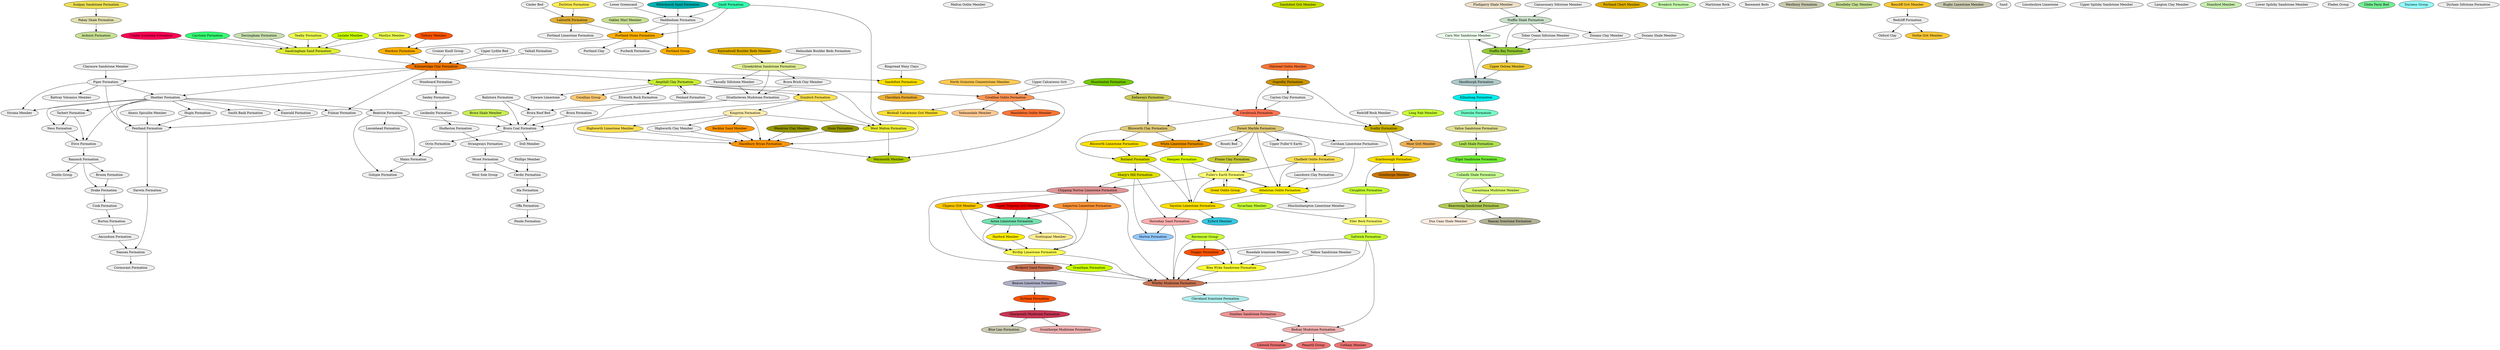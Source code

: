 strict digraph  {
"Ardnish Formation" [fillcolor="#c9e094", style=filled, url="http://data.bgs.ac.uk/id/Lexicon/NamedRockUnit/ADS"];
"Pabay Shale Formation" [fillcolor="#e0e0b0", style=filled, url="http://data.bgs.ac.uk/id/Lexicon/NamedRockUnit/PABS"];
"Rattray Volcanics Member" [fillcolor="#EEEEEE", style=filled, url="http://data.bgs.ac.uk/id/Lexicon/NamedRockUnit/RAVL"];
"Fenland Formation" [fillcolor="#EEEEEE", style=filled, url="http://data.bgs.ac.uk/id/Lexicon/NamedRockUnit/FEND"];
"Hunstanton Formation" [fillcolor="#75c900", style=filled, url="http://data.bgs.ac.uk/id/Lexicon/NamedRockUnit/HUCK"];
"Upware Limestone" [fillcolor="#EEEEEE", style=filled, url="http://data.bgs.ac.uk/id/Lexicon/NamedRockUnit/H1897"];
"Tealby Formation" [fillcolor="#edff54", style=filled, url="http://data.bgs.ac.uk/id/Lexicon/NamedRockUnit/TBF"];
"Lower Greensand" [fillcolor="#EEEEEE", style=filled, url="http://data.bgs.ac.uk/id/Lexicon/NamedRockUnit/H1024"];
"Smith Bank Formation" [fillcolor="#EEEEEE", style=filled, url="http://data.bgs.ac.uk/id/Lexicon/NamedRockUnit/SMBA"];
"Malton Oolite Member" [fillcolor="#EEEEEE", style=filled, url="http://data.bgs.ac.uk/id/Lexicon/NamedRockUnit/MTOL"];
"Sandsfoot Grit Member" [fillcolor="#c9e000", style=filled, url="http://data.bgs.ac.uk/id/Lexicon/NamedRockUnit/SFG"];
"Skudiburgh Formation" [fillcolor="#b0c9c9", style=filled, url="http://data.bgs.ac.uk/id/Lexicon/NamedRockUnit/SKU"];
"Carn Mor Sandstone Member" [fillcolor="#edffed", style=filled, url="http://data.bgs.ac.uk/id/Lexicon/NamedRockUnit/CMSA"];
"Upper Ostrea Member" [fillcolor="#edc936", style=filled, url="http://data.bgs.ac.uk/id/Lexicon/NamedRockUnit/UOST"];
"Staffin Bay Formation" [fillcolor="#94c936", style=filled, url="http://data.bgs.ac.uk/id/Lexicon/NamedRockUnit/STBA"];
"Kilmaluag Formation" [fillcolor="#00eded", style=filled, url="http://data.bgs.ac.uk/id/Lexicon/NamedRockUnit/KML"];
"Portland Chert Member" [fillcolor="#e0b000", style=filled, url="http://data.bgs.ac.uk/id/Lexicon/NamedRockUnit/POCH"];
"Tobar Ceann Siltstone Member" [fillcolor="#EEEEEE", style=filled, url="http://data.bgs.ac.uk/id/Lexicon/NamedRockUnit/TCN"];
"Staffin Shale Formation" [fillcolor="#c9e0c9", style=filled, url="http://data.bgs.ac.uk/id/Lexicon/NamedRockUnit/SFSH"];
"Dunans Shale Member" [fillcolor="#EEEEEE", style=filled, url="http://data.bgs.ac.uk/id/Lexicon/NamedRockUnit/DUNSH"];
"Corallian Group" [fillcolor="#ffc975", style=filled, url="http://data.bgs.ac.uk/id/Lexicon/NamedRockUnit/CR"];
"Breakish Formation" [fillcolor="#c9ffb0", style=filled, url="http://data.bgs.ac.uk/id/Lexicon/NamedRockUnit/BRKH"];
"Forest Marble Formation" [fillcolor="#e0c975", style=filled, url="http://data.bgs.ac.uk/id/Lexicon/NamedRockUnit/FMB"];
"Cornbrash Formation" [fillcolor="#ff7554", style=filled, url="http://data.bgs.ac.uk/id/Lexicon/NamedRockUnit/CB"];
"Frome Clay Formation" [fillcolor="#c9c936", style=filled, url="http://data.bgs.ac.uk/id/Lexicon/NamedRockUnit/FRC"];
"White Limestone Formation" [fillcolor="#ed9400", style=filled, url="http://data.bgs.ac.uk/id/Lexicon/NamedRockUnit/WHL"];
"Chalfield Oolite Formation" [fillcolor="#ffe054", style=filled, url="http://data.bgs.ac.uk/id/Lexicon/NamedRockUnit/CFDO"];
"Corsham Limestone Formation" [fillcolor="#EEEEEE", style=filled, url="http://data.bgs.ac.uk/id/Lexicon/NamedRockUnit/CSHF"];
"Boueti Bed" [fillcolor="#EEEEEE", style=filled, url="http://data.bgs.ac.uk/id/Lexicon/NamedRockUnit/BOU"];
"Athelstan Oolite Formation" [fillcolor="#ffed00", style=filled, url="http://data.bgs.ac.uk/id/Lexicon/NamedRockUnit/AOL"];
"Upper Fuller'S Earth" [fillcolor="#EEEEEE", style=filled, url="http://data.bgs.ac.uk/id/Lexicon/NamedRockUnit/H5116"];
"Leziate Member" [fillcolor="#c9ff00", style=filled, url="http://data.bgs.ac.uk/id/Lexicon/NamedRockUnit/LZB"];
"Staithes Sandstone Formation" [fillcolor="#ed9494", style=filled, url="http://data.bgs.ac.uk/id/Lexicon/NamedRockUnit/STA"];
"Cleveland Ironstone Formation" [fillcolor="#b0eded", style=filled, url="http://data.bgs.ac.uk/id/Lexicon/NamedRockUnit/CDI"];
"Redcar Mudstone Formation" [fillcolor="#edb0b0", style=filled, url="http://data.bgs.ac.uk/id/Lexicon/NamedRockUnit/RMU"];
"Blisworth Clay Formation" [fillcolor="#e0c975", style=filled, url="http://data.bgs.ac.uk/id/Lexicon/NamedRockUnit/BWC"];
"Kellaways Formation" [fillcolor="#c9c954", style=filled, url="http://data.bgs.ac.uk/id/Lexicon/NamedRockUnit/KLB"];
"Rutland Formation" [fillcolor="#e0e000", style=filled, url="http://data.bgs.ac.uk/id/Lexicon/NamedRockUnit/RLD"];
"Blisworth Limestone Formation" [fillcolor="#ffe000", style=filled, url="http://data.bgs.ac.uk/id/Lexicon/NamedRockUnit/BWL"];
"Yedmandale Member" [fillcolor="#ffc994", style=filled, url="http://data.bgs.ac.uk/id/Lexicon/NamedRockUnit/YED"];
"Stroma Member" [fillcolor="#EEEEEE", style=filled, url="http://data.bgs.ac.uk/id/Lexicon/NamedRockUnit/STRM"];
"Fuller's Earth Formation" [fillcolor="#ffff75", style=filled, url="http://data.bgs.ac.uk/id/Lexicon/NamedRockUnit/FE"];
"Cromer Knoll Group" [fillcolor="#EEEEEE", style=filled, url="http://data.bgs.ac.uk/id/Lexicon/NamedRockUnit/CRKN"];
"Tarbert Formation" [fillcolor="#EEEEEE", style=filled, url="http://data.bgs.ac.uk/id/Lexicon/NamedRockUnit/TARB"];
"Heather Formation" [fillcolor="#EEEEEE", style=filled, url="http://data.bgs.ac.uk/id/Lexicon/NamedRockUnit/HTHE"];
"Ness Formation" [fillcolor="#EEEEEE", style=filled, url="http://data.bgs.ac.uk/id/Lexicon/NamedRockUnit/NESS"];
"Etive Formation" [fillcolor="#EEEEEE", style=filled, url="http://data.bgs.ac.uk/id/Lexicon/NamedRockUnit/ETVE"];
"Ida Formation" [fillcolor="#EEEEEE", style=filled, url="http://data.bgs.ac.uk/id/Lexicon/NamedRockUnit/IDA"];
"Cerdic Formation" [fillcolor="#EEEEEE", style=filled, url="http://data.bgs.ac.uk/id/Lexicon/NamedRockUnit/CERD"];
"Offa Formation" [fillcolor="#EEEEEE", style=filled, url="http://data.bgs.ac.uk/id/Lexicon/NamedRockUnit/OFFA"];
"Duntulm Formation" [fillcolor="#75ffc9", style=filled, url="http://data.bgs.ac.uk/id/Lexicon/NamedRockUnit/DTM"];
"Lilstock Formation" [fillcolor="#ed7575", style=filled, url="http://data.bgs.ac.uk/id/Lexicon/NamedRockUnit/LTK"];
"Woodward Formation" [fillcolor="#EEEEEE", style=filled, url="http://data.bgs.ac.uk/id/Lexicon/NamedRockUnit/WDWR"];
"Kimmeridge Clay Formation" [fillcolor="#ed7500", style=filled, url="http://data.bgs.ac.uk/id/Lexicon/NamedRockUnit/KC"];
"Seeley Formation" [fillcolor="#EEEEEE", style=filled, url="http://data.bgs.ac.uk/id/Lexicon/NamedRockUnit/SEEL"];
"Aston Limestone Formation" [fillcolor="#75e0b0", style=filled, url="http://data.bgs.ac.uk/id/Lexicon/NamedRockUnit/ASLS"];
"Salperton Limestone Formation" [fillcolor="#ff9436", style=filled, url="http://data.bgs.ac.uk/id/Lexicon/NamedRockUnit/SALS"];
"Clypeus Grit Member" [fillcolor="#ffc900", style=filled, url="http://data.bgs.ac.uk/id/Lexicon/NamedRockUnit/CG"];
"Upper Trigonia Grit Member" [fillcolor="#ed0000", style=filled, url="http://data.bgs.ac.uk/id/Lexicon/NamedRockUnit/UTG"];
"Birdlip Limestone Formation" [fillcolor="#ffff54", style=filled, url="http://data.bgs.ac.uk/id/Lexicon/NamedRockUnit/BLPL"];
"Harford Member" [fillcolor="#ffed00", style=filled, url="http://data.bgs.ac.uk/id/Lexicon/NamedRockUnit/HFD"];
"Scottsquar Member" [fillcolor="#ffed94", style=filled, url="http://data.bgs.ac.uk/id/Lexicon/NamedRockUnit/SQAR"];
"Rannoch Formation" [fillcolor="#EEEEEE", style=filled, url="http://data.bgs.ac.uk/id/Lexicon/NamedRockUnit/RANN"];
"Beacon Limestone Formation" [fillcolor="#b0b0c9", style=filled, url="http://data.bgs.ac.uk/id/Lexicon/NamedRockUnit/BNLS"];
"Bridport Sand Formation" [fillcolor="#c97554", style=filled, url="http://data.bgs.ac.uk/id/Lexicon/NamedRockUnit/BDS"];
"Dyrham Formation" [fillcolor="#ff5400", style=filled, url="http://data.bgs.ac.uk/id/Lexicon/NamedRockUnit/DYS"];
"Charmouth Mudstone Formation" [fillcolor="#c93654", style=filled, url="http://data.bgs.ac.uk/id/Lexicon/NamedRockUnit/CHAM"];
"Phillips Member" [fillcolor="#EEEEEE", style=filled, url="http://data.bgs.ac.uk/id/Lexicon/NamedRockUnit/PHLP"];
"Rosedale Ironstone Member" [fillcolor="#EEEEEE", style=filled, url="http://data.bgs.ac.uk/id/Lexicon/NamedRockUnit/RDLI"];
"Cook Formation" [fillcolor="#EEEEEE", style=filled, url="http://data.bgs.ac.uk/id/Lexicon/NamedRockUnit/COOK"];
"Drake Formation" [fillcolor="#EEEEEE", style=filled, url="http://data.bgs.ac.uk/id/Lexicon/NamedRockUnit/DRKE"];
"Burton Formation" [fillcolor="#EEEEEE", style=filled, url="http://data.bgs.ac.uk/id/Lexicon/NamedRockUnit/BURT"];
"Doll Member" [fillcolor="#EEEEEE", style=filled, url="http://data.bgs.ac.uk/id/Lexicon/NamedRockUnit/DOLL"];
"Wroot Formation" [fillcolor="#EEEEEE", style=filled, url="http://data.bgs.ac.uk/id/Lexicon/NamedRockUnit/WROT"];
"Marlstone Rock" [fillcolor="#EEEEEE", style=filled, url="http://data.bgs.ac.uk/id/Lexicon/NamedRockUnit/H4803"];
"Hambleton Oolite Member" [fillcolor="#ff7536", style=filled, url="http://data.bgs.ac.uk/id/Lexicon/NamedRockUnit/HAO"];
"Lulworth Formation" [fillcolor="#e0b036", style=filled, url="http://data.bgs.ac.uk/id/Lexicon/NamedRockUnit/LULW"];
"Durlston Formation" [fillcolor="#ffed54", style=filled, url="http://data.bgs.ac.uk/id/Lexicon/NamedRockUnit/DURN"];
"Cinder Bed" [fillcolor="#EEEEEE", style=filled, url="http://data.bgs.ac.uk/id/Lexicon/NamedRockUnit/CIN"];
"Portland Limestone Formation" [fillcolor="#EEEEEE", style=filled, url="http://data.bgs.ac.uk/id/Lexicon/NamedRockUnit/H4270"];
"Basement Beds" [fillcolor="#EEEEEE", style=filled, url="http://data.bgs.ac.uk/id/Lexicon/NamedRockUnit/H3812"];
"Cullaidh Shale Formation" [fillcolor="#c9ff94", style=filled, url="http://data.bgs.ac.uk/id/Lexicon/NamedRockUnit/CUD"];
"Elgol Sandstone Formation" [fillcolor="#75ed36", style=filled, url="http://data.bgs.ac.uk/id/Lexicon/NamedRockUnit/ESA"];
"Bearreraig Sandstone Formation" [fillcolor="#b0c954", style=filled, url="http://data.bgs.ac.uk/id/Lexicon/NamedRockUnit/BEAS"];
"Garantiana Mudstone Member" [fillcolor="#e0ff75", style=filled, url="http://data.bgs.ac.uk/id/Lexicon/NamedRockUnit/GASH"];
"Highworth Limestone Member" [fillcolor="#ffe054", style=filled, url="http://data.bgs.ac.uk/id/Lexicon/NamedRockUnit/HWLS"];
"Brora Coal Formation" [fillcolor="#EEEEEE", style=filled, url="http://data.bgs.ac.uk/id/Lexicon/NamedRockUnit/BOCO"];
"Brora Formation" [fillcolor="#EEEEEE", style=filled, url="http://data.bgs.ac.uk/id/Lexicon/NamedRockUnit/H5212"];
"Brora Roof Bed" [fillcolor="#EEEEEE", style=filled, url="http://data.bgs.ac.uk/id/Lexicon/NamedRockUnit/BRORO"];
"Strathsteven Mudstone Formation" [fillcolor="#EEEEEE", style=filled, url="http://data.bgs.ac.uk/id/Lexicon/NamedRockUnit/SSTV"];
"Beatrice Formation" [fillcolor="#EEEEEE", style=filled, url="http://data.bgs.ac.uk/id/Lexicon/NamedRockUnit/BETR"];
"Balintore Formation" [fillcolor="#EEEEEE", style=filled, url="http://data.bgs.ac.uk/id/Lexicon/NamedRockUnit/BALR"];
"Brora Shale Member" [fillcolor="#c9ed54", style=filled, url="http://data.bgs.ac.uk/id/Lexicon/NamedRockUnit/BROR"];
"Orrin Formation" [fillcolor="#EEEEEE", style=filled, url="http://data.bgs.ac.uk/id/Lexicon/NamedRockUnit/ORRN"];
"Westbury Formation" [fillcolor="#c9c9b0", style=filled, url="http://data.bgs.ac.uk/id/Lexicon/NamedRockUnit/WBY"];
"Sharp's Hill Formation" [fillcolor="#e0e000", style=filled, url="http://data.bgs.ac.uk/id/Lexicon/NamedRockUnit/SHHB"];
"Horsehay Sand Formation" [fillcolor="#ffb0b0", style=filled, url="http://data.bgs.ac.uk/id/Lexicon/NamedRockUnit/HYSA"];
"Chipping Norton Limestone Formation" [fillcolor="#e09494", style=filled, url="http://data.bgs.ac.uk/id/Lexicon/NamedRockUnit/CNL"];
"Horton Formation" [fillcolor="#94c9ff", style=filled, url="http://data.bgs.ac.uk/id/Lexicon/NamedRockUnit/HNF"];
"Kintradwell Boulder Beds Member" [fillcolor="#e0b000", style=filled, url="http://data.bgs.ac.uk/id/Lexicon/NamedRockUnit/KTW"];
"Piper Formation" [fillcolor="#EEEEEE", style=filled, url="http://data.bgs.ac.uk/id/Lexicon/NamedRockUnit/PIPR"];
"Pentland Formation" [fillcolor="#EEEEEE", style=filled, url="http://data.bgs.ac.uk/id/Lexicon/NamedRockUnit/PNTL"];
"Hugin Formation" [fillcolor="#EEEEEE", style=filled, url="http://data.bgs.ac.uk/id/Lexicon/NamedRockUnit/HUGI"];
"Hundleby Clay Member" [fillcolor="#c9e094", style=filled, url="http://data.bgs.ac.uk/id/Lexicon/NamedRockUnit/HBC"];
"Mains Formation" [fillcolor="#EEEEEE", style=filled, url="http://data.bgs.ac.uk/id/Lexicon/NamedRockUnit/MANS"];
"Golspie Formation" [fillcolor="#EEEEEE", style=filled, url="http://data.bgs.ac.uk/id/Lexicon/NamedRockUnit/GOLS"];
"Mintlyn Member" [fillcolor="#edff54", style=filled, url="http://data.bgs.ac.uk/id/Lexicon/NamedRockUnit/MNB"];
"Gault Formation" [fillcolor="#36ffb0", style=filled, url="http://data.bgs.ac.uk/id/Lexicon/NamedRockUnit/GLT"];
"Penarth Group" [fillcolor="#ed7575", style=filled, url="http://data.bgs.ac.uk/id/Lexicon/NamedRockUnit/PNG"];
"Cotham Member" [fillcolor="#ed7575", style=filled, url="http://data.bgs.ac.uk/id/Lexicon/NamedRockUnit/CTM"];
"Minchinhampton Limestone Member" [fillcolor="#EEEEEE", style=filled, url="http://data.bgs.ac.uk/id/Lexicon/NamedRockUnit/MHPL"];
"Redcliff Rock Member" [fillcolor="#EEEEEE", style=filled, url="http://data.bgs.ac.uk/id/Lexicon/NamedRockUnit/RDCR"];
"Fulmar Formation" [fillcolor="#EEEEEE", style=filled, url="http://data.bgs.ac.uk/id/Lexicon/NamedRockUnit/FLMR"];
"Cormorant Formation" [fillcolor="#EEEEEE", style=filled, url="http://data.bgs.ac.uk/id/Lexicon/NamedRockUnit/CORM"];
"Flodigarry Shale Member" [fillcolor="#ede0c9", style=filled, url="http://data.bgs.ac.uk/id/Lexicon/NamedRockUnit/FLOS"];
"Camasunary Siltstone Member" [fillcolor="#EEEEEE", style=filled, url="http://data.bgs.ac.uk/id/Lexicon/NamedRockUnit/CASI"];
"Dunans Clay Member" [fillcolor="#EEEEEE", style=filled, url="http://data.bgs.ac.uk/id/Lexicon/NamedRockUnit/DUNCL"];
"Dun Caan Shale Member" [fillcolor="#ffede0", style=filled, url="http://data.bgs.ac.uk/id/Lexicon/NamedRockUnit/DCSH"];
"Raasay Ironstone Formation" [fillcolor="#b0b094", style=filled, url="http://data.bgs.ac.uk/id/Lexicon/NamedRockUnit/RASI"];
"Portland Clay" [fillcolor="#EEEEEE", style=filled, url="http://data.bgs.ac.uk/id/Lexicon/NamedRockUnit/POCL"];
"Broom Formation" [fillcolor="#EEEEEE", style=filled, url="http://data.bgs.ac.uk/id/Lexicon/NamedRockUnit/BROM"];
"Dunlin Group" [fillcolor="#EEEEEE", style=filled, url="http://data.bgs.ac.uk/id/Lexicon/NamedRockUnit/DUNL"];
"Upper Lydite Bed" [fillcolor="#EEEEEE", style=filled, url="http://data.bgs.ac.uk/id/Lexicon/NamedRockUnit/H4851"];
"Valhall Formation" [fillcolor="#EEEEEE", style=filled, url="http://data.bgs.ac.uk/id/Lexicon/NamedRockUnit/VALH"];
"Eller Beck Formation" [fillcolor="#ffff75", style=filled, url="http://data.bgs.ac.uk/id/Lexicon/NamedRockUnit/EBB"];
"Cloughton Formation" [fillcolor="#c9ff36", style=filled, url="http://data.bgs.ac.uk/id/Lexicon/NamedRockUnit/CLH"];
"Sycarham Member" [fillcolor="#c9ff36", style=filled, url="http://data.bgs.ac.uk/id/Lexicon/NamedRockUnit/SYCM"];
"Saltwick Formation" [fillcolor="#c9ff36", style=filled, url="http://data.bgs.ac.uk/id/Lexicon/NamedRockUnit/SWK"];
"West Sole Group" [fillcolor="#EEEEEE", style=filled, url="http://data.bgs.ac.uk/id/Lexicon/NamedRockUnit/WSTS"];
"Cayton Clay Formation" [fillcolor="#EEEEEE", style=filled, url="http://data.bgs.ac.uk/id/Lexicon/NamedRockUnit/CAYC"];
"Osgodby Formation" [fillcolor="#c99400", style=filled, url="http://data.bgs.ac.uk/id/Lexicon/NamedRockUnit/OSBY"];
"Yellow Sandstone Member" [fillcolor="#EEEEEE", style=filled, url="http://data.bgs.ac.uk/id/Lexicon/NamedRockUnit/YSDT"];
"Stanford Formation" [fillcolor="#ffe054", style=filled, url="http://data.bgs.ac.uk/id/Lexicon/NamedRockUnit/STFD"];
"Ampthill Clay Formation" [fillcolor="#c9ed36", style=filled, url="http://data.bgs.ac.uk/id/Lexicon/NamedRockUnit/AMC"];
"West Walton Formation" [fillcolor="#eded36", style=filled, url="http://data.bgs.ac.uk/id/Lexicon/NamedRockUnit/WWB"];
"Kingston Formation" [fillcolor="#ffedb0", style=filled, url="http://data.bgs.ac.uk/id/Lexicon/NamedRockUnit/KTON"];
"Highworth Clay Member" [fillcolor="#EEEEEE", style=filled, url="http://data.bgs.ac.uk/id/Lexicon/NamedRockUnit/HWCL"];
"Beckley Sand Member" [fillcolor="#ff9400", style=filled, url="http://data.bgs.ac.uk/id/Lexicon/NamedRockUnit/BYSA"];
"Hazelbury Bryan Formation" [fillcolor="#ff9400", style=filled, url="http://data.bgs.ac.uk/id/Lexicon/NamedRockUnit/HYB"];
"Penda Formation" [fillcolor="#EEEEEE", style=filled, url="http://data.bgs.ac.uk/id/Lexicon/NamedRockUnit/PEND"];
"Great Oolite Group" [fillcolor="#ffe000", style=filled, url="http://data.bgs.ac.uk/id/Lexicon/NamedRockUnit/GOG"];
"Taynton Limestone Formation" [fillcolor="#ffe000", style=filled, url="http://data.bgs.ac.uk/id/Lexicon/NamedRockUnit/TY"];
"Strangways Formation" [fillcolor="#EEEEEE", style=filled, url="http://data.bgs.ac.uk/id/Lexicon/NamedRockUnit/STRW"];
"Hampen Formation" [fillcolor="#e0ff00", style=filled, url="http://data.bgs.ac.uk/id/Lexicon/NamedRockUnit/HMB"];
"Eyford Member" [fillcolor="#36c9e0", style=filled, url="http://data.bgs.ac.uk/id/Lexicon/NamedRockUnit/EYF"];
"Lealt Shale Formation" [fillcolor="#b0e054", style=filled, url="http://data.bgs.ac.uk/id/Lexicon/NamedRockUnit/LASH"];
"Valtos Sandstone Formation" [fillcolor="#e0e094", style=filled, url="http://data.bgs.ac.uk/id/Lexicon/NamedRockUnit/VTS"];
"Dogger Formation" [fillcolor="#ff5400", style=filled, url="http://data.bgs.ac.uk/id/Lexicon/NamedRockUnit/DGR"];
"Ravenscar Group" [fillcolor="#c9ff36", style=filled, url="http://data.bgs.ac.uk/id/Lexicon/NamedRockUnit/RAG"];
"Whitby Mudstone Formation" [fillcolor="#c97554", style=filled, url="http://data.bgs.ac.uk/id/Lexicon/NamedRockUnit/WHM"];
"Blea Wyke Sandstone Formation" [fillcolor="#ffff36", style=filled, url="http://data.bgs.ac.uk/id/Lexicon/NamedRockUnit/BW"];
"Bencliff Grit Member" [fillcolor="#ffc936", style=filled, url="http://data.bgs.ac.uk/id/Lexicon/NamedRockUnit/BFG"];
"Purbeck Formation" [fillcolor="#EEEEEE", style=filled, url="http://data.bgs.ac.uk/id/Lexicon/NamedRockUnit/H1114"];
"Birdsall Calcareous Grit Member" [fillcolor="#ffe036", style=filled, url="http://data.bgs.ac.uk/id/Lexicon/NamedRockUnit/BICG"];
"Scalby Formation" [fillcolor="#c9b000", style=filled, url="http://data.bgs.ac.uk/id/Lexicon/NamedRockUnit/SCY"];
"Rugby Limestone Member" [fillcolor="#c9c9b0", style=filled, url="http://data.bgs.ac.uk/id/Lexicon/NamedRockUnit/RLS"];
"Coralline Oolite Formation" [fillcolor="#ff9454", style=filled, url="http://data.bgs.ac.uk/id/Lexicon/NamedRockUnit/COO"];
"North Grimston Cementstone Member" [fillcolor="#ffc954", style=filled, url="http://data.bgs.ac.uk/id/Lexicon/NamedRockUnit/NGRC"];
"Upper Calcareous Grit" [fillcolor="#EEEEEE", style=filled, url="http://data.bgs.ac.uk/id/Lexicon/NamedRockUnit/H1171"];
"Weymouth Member" [fillcolor="#b0c900", style=filled, url="http://data.bgs.ac.uk/id/Lexicon/NamedRockUnit/WEY"];
"Portland Stone Formation" [fillcolor="#ffb000", style=filled, url="http://data.bgs.ac.uk/id/Lexicon/NamedRockUnit/POST"];
"Oakley Marl Member" [fillcolor="#c9e094", style=filled, url="http://data.bgs.ac.uk/id/Lexicon/NamedRockUnit/OKY"];
"Wardour Formation" [fillcolor="#ffb000", style=filled, url="http://data.bgs.ac.uk/id/Lexicon/NamedRockUnit/WAR"];
"Portland Group" [fillcolor="#ffb000", style=filled, url="http://data.bgs.ac.uk/id/Lexicon/NamedRockUnit/PL"];
"Darwin Formation" [fillcolor="#EEEEEE", style=filled, url="http://data.bgs.ac.uk/id/Lexicon/NamedRockUnit/DARW"];
"Nansen Formation" [fillcolor="#EEEEEE", style=filled, url="http://data.bgs.ac.uk/id/Lexicon/NamedRockUnit/NANN"];
"Grantham Formation" [fillcolor="#c9ff00", style=filled, url="http://data.bgs.ac.uk/id/Lexicon/NamedRockUnit/GRF"];
"Long Nab Member" [fillcolor="#c9ff36", style=filled, url="http://data.bgs.ac.uk/id/Lexicon/NamedRockUnit/LNAB"];
"Scarborough Formation" [fillcolor="#ffe000", style=filled, url="http://data.bgs.ac.uk/id/Lexicon/NamedRockUnit/SCR"];
"Moor Grit Member" [fillcolor="#edb054", style=filled, url="http://data.bgs.ac.uk/id/Lexicon/NamedRockUnit/MRG"];
"Claymore Sandstone Member" [fillcolor="#EEEEEE", style=filled, url="http://data.bgs.ac.uk/id/Lexicon/NamedRockUnit/CYSA"];
Sand [fillcolor="#EEEEEE", style=filled, url="http://data.bgs.ac.uk/id/EarthMaterialClass/RockName/SANDU"];
"Whitchurch Sand Formation" [fillcolor="#00b0b0", style=filled, url="http://data.bgs.ac.uk/id/Lexicon/NamedRockUnit/WHS"];
"Hudleston Formation" [fillcolor="#EEEEEE", style=filled, url="http://data.bgs.ac.uk/id/Lexicon/NamedRockUnit/HDST"];
"Leckenby Formation" [fillcolor="#EEEEEE", style=filled, url="http://data.bgs.ac.uk/id/Lexicon/NamedRockUnit/LKNB"];
"Alness Spiculite Member" [fillcolor="#EEEEEE", style=filled, url="http://data.bgs.ac.uk/id/Lexicon/NamedRockUnit/ALNS"];
"Sandsfoot Formation" [fillcolor="#ffe000", style=filled, url="http://data.bgs.ac.uk/id/Lexicon/NamedRockUnit/SDT"];
"Ringstead Waxy Clays" [fillcolor="#EEEEEE", style=filled, url="http://data.bgs.ac.uk/id/Lexicon/NamedRockUnit/H1156"];
"Clavellata Formation" [fillcolor="#edb036", style=filled, url="http://data.bgs.ac.uk/id/Lexicon/NamedRockUnit/CLAV"];
"Claxby Ironstone Formation" [fillcolor="#ff0054", style=filled, url="http://data.bgs.ac.uk/id/Lexicon/NamedRockUnit/CI"];
"Brora Brick Clay Member" [fillcolor="#EEEEEE", style=filled, url="http://data.bgs.ac.uk/id/Lexicon/NamedRockUnit/BROBC"];
"Lincolnshire Limestone" [fillcolor="#EEEEEE", style=filled, url="http://data.bgs.ac.uk/id/Lexicon/NamedRockUnit/H2904"];
"Amundsen Formation" [fillcolor="#EEEEEE", style=filled, url="http://data.bgs.ac.uk/id/Lexicon/NamedRockUnit/AMND"];
"Woodrow Clay Member" [fillcolor="#949400", style=filled, url="http://data.bgs.ac.uk/id/Lexicon/NamedRockUnit/WCL"];
"Upper Spilsby Sandstone Member" [fillcolor="#EEEEEE", style=filled, url="http://data.bgs.ac.uk/id/Lexicon/NamedRockUnit/USPS"];
"Langton Clay Member" [fillcolor="#EEEEEE", style=filled, url="http://data.bgs.ac.uk/id/Lexicon/NamedRockUnit/LNGC"];
"Haddenham Formation" [fillcolor="#EEEEEE", style=filled, url="http://data.bgs.ac.uk/id/Lexicon/NamedRockUnit/HADD"];
"Scunthorpe Mudstone Formation" [fillcolor="#edb0b0", style=filled, url="http://data.bgs.ac.uk/id/Lexicon/NamedRockUnit/SMD"];
"Gristhorpe Member" [fillcolor="#c97500", style=filled, url="http://data.bgs.ac.uk/id/Lexicon/NamedRockUnit/GRPE"];
"Stamford Member" [fillcolor="#c9edb0", style=filled, url="http://data.bgs.ac.uk/id/Lexicon/NamedRockUnit/STAM"];
"Fascally Siltstone Member" [fillcolor="#EEEEEE", style=filled, url="http://data.bgs.ac.uk/id/Lexicon/NamedRockUnit/FCYSI"];
"Lossiehead Formation" [fillcolor="#EEEEEE", style=filled, url="http://data.bgs.ac.uk/id/Lexicon/NamedRockUnit/LOSD"];
"Clynekirkton Sandstone Formation" [fillcolor="#e0ed94", style=filled, url="http://data.bgs.ac.uk/id/Lexicon/NamedRockUnit/CYK"];
"Blue Lias Formation" [fillcolor="#c9c9b0", style=filled, url="http://data.bgs.ac.uk/id/Lexicon/NamedRockUnit/BLI"];
"Lower Spilsby Sandstone Member" [fillcolor="#EEEEEE", style=filled, url="http://data.bgs.ac.uk/id/Lexicon/NamedRockUnit/LSYS"];
"Tisbury Member" [fillcolor="#ff5400", style=filled, url="http://data.bgs.ac.uk/id/Lexicon/NamedRockUnit/TIY"];
"Redcliff Formation" [fillcolor="#EEEEEE", style=filled, url="http://data.bgs.ac.uk/id/Lexicon/NamedRockUnit/RECF"];
"Oxford Clay" [fillcolor="#EEEEEE", style=filled, url="http://data.bgs.ac.uk/id/Lexicon/NamedRockUnit/H1175"];
"Nothe Grit Member" [fillcolor="#ffc936", style=filled, url="http://data.bgs.ac.uk/id/Lexicon/NamedRockUnit/NGT"];
"Lansdown Clay Formation" [fillcolor="#EEEEEE", style=filled, url="http://data.bgs.ac.uk/id/Lexicon/NamedRockUnit/LDN"];
"Stour Formation" [fillcolor="#949400", style=filled, url="http://data.bgs.ac.uk/id/Lexicon/NamedRockUnit/STOU"];
"Helmsdale Boulder Beds Formation" [fillcolor="#EEEEEE", style=filled, url="http://data.bgs.ac.uk/id/Lexicon/NamedRockUnit/HBB"];
"Fladen Group" [fillcolor="#EEEEEE", style=filled, url="http://data.bgs.ac.uk/id/Lexicon/NamedRockUnit/FLDN"];
"Oldstead Oolite Member" [fillcolor="#ff7536", style=filled, url="http://data.bgs.ac.uk/id/Lexicon/NamedRockUnit/OSTD"];
"Carstone Formation" [fillcolor="#36ff75", style=filled, url="http://data.bgs.ac.uk/id/Lexicon/NamedRockUnit/CA"];
"Sandringham Sand Formation" [fillcolor="#e0ed36", style=filled, url="http://data.bgs.ac.uk/id/Lexicon/NamedRockUnit/SAS"];
"Dersingham Formation" [fillcolor="#c9e0b0", style=filled, url="http://data.bgs.ac.uk/id/Lexicon/NamedRockUnit/DEB"];
"Scalpay Sandstone Formation" [fillcolor="#ede054", style=filled, url="http://data.bgs.ac.uk/id/Lexicon/NamedRockUnit/SCS"];
"Glebe Farm Bed" [fillcolor="#75ed94", style=filled, url="http://data.bgs.ac.uk/id/Lexicon/NamedRockUnit/GLBF"];
"Elsworth Rock Formation" [fillcolor="#EEEEEE", style=filled, url="http://data.bgs.ac.uk/id/Lexicon/NamedRockUnit/ELR"];
"Durness Group" [fillcolor="#94ffff", style=filled, url="http://data.bgs.ac.uk/id/Lexicon/NamedRockUnit/DNG"];
"Emerald Formation" [fillcolor="#EEEEEE", style=filled, url="http://data.bgs.ac.uk/id/Lexicon/NamedRockUnit/EMLD"];
"Dyrham Siltstone Formation" [fillcolor="#EEEEEE", style=filled, url="http://data.bgs.ac.uk/id/Lexicon/NamedRockUnit/H3380"];
"Pabay Shale Formation" -> "Ardnish Formation";
"Fenland Formation" -> "Ampthill Clay Formation";
"Hunstanton Formation" -> "Coralline Oolite Formation";
"Hunstanton Formation" -> "Kellaways Formation";
"Tealby Formation" -> "Sandringham Sand Formation";
"Lower Greensand" -> "Haddenham Formation";
"Skudiburgh Formation" -> "Kilmaluag Formation";
"Carn Mor Sandstone Member" -> "Skudiburgh Formation";
"Carn Mor Sandstone Member" -> "Staffin Bay Formation";
"Upper Ostrea Member" -> "Skudiburgh Formation";
"Staffin Bay Formation" -> "Skudiburgh Formation";
"Staffin Bay Formation" -> "Carn Mor Sandstone Member";
"Staffin Bay Formation" -> "Upper Ostrea Member";
"Kilmaluag Formation" -> "Duntulm Formation";
"Tobar Ceann Siltstone Member" -> "Staffin Bay Formation";
"Staffin Shale Formation" -> "Staffin Bay Formation";
"Staffin Shale Formation" -> "Tobar Ceann Siltstone Member";
"Staffin Shale Formation" -> "Carn Mor Sandstone Member";
"Staffin Shale Formation" -> "Dunans Clay Member";
"Dunans Shale Member" -> "Staffin Bay Formation";
"Forest Marble Formation" -> "Frome Clay Formation";
"Forest Marble Formation" -> "White Limestone Formation";
"Forest Marble Formation" -> "Chalfield Oolite Formation";
"Forest Marble Formation" -> "Corsham Limestone Formation";
"Forest Marble Formation" -> "Boueti Bed";
"Forest Marble Formation" -> "Athelstan Oolite Formation";
"Forest Marble Formation" -> "Upper Fuller'S Earth";
"Cornbrash Formation" -> "Forest Marble Formation";
"Cornbrash Formation" -> "Blisworth Clay Formation";
"Cornbrash Formation" -> "Scalby Formation";
"Frome Clay Formation" -> "Fuller's Earth Formation";
"White Limestone Formation" -> "Rutland Formation";
"White Limestone Formation" -> "Hampen Formation";
"Chalfield Oolite Formation" -> "Fuller's Earth Formation";
"Chalfield Oolite Formation" -> "Athelstan Oolite Formation";
"Chalfield Oolite Formation" -> "Lansdown Clay Formation";
"Corsham Limestone Formation" -> "Chalfield Oolite Formation";
"Corsham Limestone Formation" -> "Athelstan Oolite Formation";
"Athelstan Oolite Formation" -> "Fuller's Earth Formation";
"Athelstan Oolite Formation" -> "Taynton Limestone Formation";
"Athelstan Oolite Formation" -> "Minchinhampton Limestone Member";
"Leziate Member" -> "Sandringham Sand Formation";
"Staithes Sandstone Formation" -> "Redcar Mudstone Formation";
"Cleveland Ironstone Formation" -> "Staithes Sandstone Formation";
"Redcar Mudstone Formation" -> "Penarth Group";
"Redcar Mudstone Formation" -> "Lilstock Formation";
"Redcar Mudstone Formation" -> "Cotham Member";
"Blisworth Clay Formation" -> "Rutland Formation";
"Blisworth Clay Formation" -> "Blisworth Limestone Formation";
"Blisworth Clay Formation" -> "White Limestone Formation";
"Kellaways Formation" -> "Blisworth Clay Formation";
"Kellaways Formation" -> "Cornbrash Formation";
"Rutland Formation" -> "Sharp's Hill Formation";
"Rutland Formation" -> "Taynton Limestone Formation";
"Blisworth Limestone Formation" -> "Rutland Formation";
"Fuller's Earth Formation" -> "Great Oolite Group";
"Fuller's Earth Formation" -> "Chipping Norton Limestone Formation";
"Fuller's Earth Formation" -> "Athelstan Oolite Formation";
"Cromer Knoll Group" -> "Kimmeridge Clay Formation";
"Tarbert Formation" -> "Ness Formation";
"Tarbert Formation" -> "Etive Formation";
"Heather Formation" -> "Tarbert Formation";
"Heather Formation" -> "Etive Formation";
"Heather Formation" -> "Pentland Formation";
"Heather Formation" -> "Smith Bank Formation";
"Heather Formation" -> "Beatrice Formation";
"Heather Formation" -> "Stroma Member";
"Heather Formation" -> "Hugin Formation";
"Heather Formation" -> "Fulmar Formation";
"Heather Formation" -> "Ness Formation";
"Heather Formation" -> "Emerald Formation";
"Ness Formation" -> "Etive Formation";
"Etive Formation" -> "Rannoch Formation";
"Ida Formation" -> "Offa Formation";
"Cerdic Formation" -> "Ida Formation";
"Offa Formation" -> "Penda Formation";
"Duntulm Formation" -> "Valtos Sandstone Formation";
"Woodward Formation" -> "Seeley Formation";
"Kimmeridge Clay Formation" -> "Woodward Formation";
"Kimmeridge Clay Formation" -> "Heather Formation";
"Kimmeridge Clay Formation" -> "Fulmar Formation";
"Kimmeridge Clay Formation" -> "Piper Formation";
"Kimmeridge Clay Formation" -> "Sandsfoot Formation";
"Kimmeridge Clay Formation" -> "Ampthill Clay Formation";
"Seeley Formation" -> "Leckenby Formation";
"Aston Limestone Formation" -> "Birdlip Limestone Formation";
"Aston Limestone Formation" -> "Harford Member";
"Aston Limestone Formation" -> "Scottsquar Member";
"Salperton Limestone Formation" -> "Aston Limestone Formation";
"Salperton Limestone Formation" -> "Birdlip Limestone Formation";
"Clypeus Grit Member" -> "Aston Limestone Formation";
"Clypeus Grit Member" -> "Birdlip Limestone Formation";
"Upper Trigonia Grit Member" -> "Aston Limestone Formation";
"Upper Trigonia Grit Member" -> "Birdlip Limestone Formation";
"Birdlip Limestone Formation" -> "Bridport Sand Formation";
"Birdlip Limestone Formation" -> "Whitby Mudstone Formation";
"Harford Member" -> "Birdlip Limestone Formation";
"Rannoch Formation" -> "Broom Formation";
"Rannoch Formation" -> "Dunlin Group";
"Rannoch Formation" -> "Drake Formation";
"Beacon Limestone Formation" -> "Dyrham Formation";
"Bridport Sand Formation" -> "Beacon Limestone Formation";
"Bridport Sand Formation" -> "Whitby Mudstone Formation";
"Dyrham Formation" -> "Charmouth Mudstone Formation";
"Charmouth Mudstone Formation" -> "Scunthorpe Mudstone Formation";
"Charmouth Mudstone Formation" -> "Blue Lias Formation";
"Phillips Member" -> "Cerdic Formation";
"Rosedale Ironstone Member" -> "Blea Wyke Sandstone Formation";
"Cook Formation" -> "Burton Formation";
"Drake Formation" -> "Cook Formation";
"Burton Formation" -> "Amundsen Formation";
"Wroot Formation" -> "Cerdic Formation";
"Wroot Formation" -> "West Sole Group";
"Lulworth Formation" -> "Portland Limestone Formation";
"Lulworth Formation" -> "Portland Stone Formation";
"Durlston Formation" -> "Lulworth Formation";
"Cinder Bed" -> "Lulworth Formation";
"Cullaidh Shale Formation" -> "Bearreraig Sandstone Formation";
"Cullaidh Shale Formation" -> "Garantiana Mudstone Member";
"Elgol Sandstone Formation" -> "Cullaidh Shale Formation";
"Bearreraig Sandstone Formation" -> "Dun Caan Shale Member";
"Bearreraig Sandstone Formation" -> "Raasay Ironstone Formation";
"Garantiana Mudstone Member" -> "Bearreraig Sandstone Formation";
"Highworth Limestone Member" -> "Hazelbury Bryan Formation";
"Brora Coal Formation" -> "Orrin Formation";
"Brora Coal Formation" -> "Doll Member";
"Brora Formation" -> "Brora Coal Formation";
"Brora Roof Bed" -> "Brora Coal Formation";
"Strathsteven Mudstone Formation" -> "Brora Coal Formation";
"Strathsteven Mudstone Formation" -> "Brora Roof Bed";
"Beatrice Formation" -> "Brora Coal Formation";
"Beatrice Formation" -> "Lossiehead Formation";
"Beatrice Formation" -> "Mains Formation";
"Beatrice Formation" -> "Golspie Formation";
"Balintore Formation" -> "Brora Coal Formation";
"Balintore Formation" -> "Brora Roof Bed";
"Brora Shale Member" -> "Brora Coal Formation";
"Orrin Formation" -> "Mains Formation";
"Sharp's Hill Formation" -> "Horsehay Sand Formation";
"Sharp's Hill Formation" -> "Chipping Norton Limestone Formation";
"Sharp's Hill Formation" -> "Horton Formation";
"Horsehay Sand Formation" -> "Horton Formation";
"Horsehay Sand Formation" -> "Whitby Mudstone Formation";
"Chipping Norton Limestone Formation" -> "Grantham Formation";
"Chipping Norton Limestone Formation" -> "Whitby Mudstone Formation";
"Chipping Norton Limestone Formation" -> "Clypeus Grit Member";
"Chipping Norton Limestone Formation" -> "Salperton Limestone Formation";
"Kintradwell Boulder Beds Member" -> "Clynekirkton Sandstone Formation";
"Piper Formation" -> "Heather Formation";
"Piper Formation" -> "Rattray Volcanics Member";
"Piper Formation" -> "Pentland Formation";
"Piper Formation" -> "Stroma Member";
"Pentland Formation" -> "Darwin Formation";
"Hugin Formation" -> "Pentland Formation";
"Mains Formation" -> "Golspie Formation";
"Mintlyn Member" -> "Sandringham Sand Formation";
"Gault Formation" -> "Portland Stone Formation";
"Gault Formation" -> "Haddenham Formation";
"Gault Formation" -> "Hazelbury Bryan Formation";
"Redcliff Rock Member" -> "Scalby Formation";
"Fulmar Formation" -> "Pentland Formation";
"Flodigarry Shale Member" -> "Staffin Shale Formation";
"Camasunary Siltstone Member" -> "Staffin Shale Formation";
"Broom Formation" -> "Drake Formation";
"Upper Lydite Bed" -> "Kimmeridge Clay Formation";
"Valhall Formation" -> "Kimmeridge Clay Formation";
"Eller Beck Formation" -> "Saltwick Formation";
"Cloughton Formation" -> "Eller Beck Formation";
"Sycarham Member" -> "Eller Beck Formation";
"Saltwick Formation" -> "Dogger Formation";
"Saltwick Formation" -> "Redcar Mudstone Formation";
"Saltwick Formation" -> "Whitby Mudstone Formation";
"Cayton Clay Formation" -> "Cornbrash Formation";
"Osgodby Formation" -> "Cayton Clay Formation";
"Osgodby Formation" -> "Scalby Formation";
"Osgodby Formation" -> "Cornbrash Formation";
"Yellow Sandstone Member" -> "Blea Wyke Sandstone Formation";
"Stanford Formation" -> "West Walton Formation";
"Stanford Formation" -> "Kingston Formation";
"Stanford Formation" -> "Hazelbury Bryan Formation";
"Ampthill Clay Formation" -> "Stanford Formation";
"Ampthill Clay Formation" -> "Coralline Oolite Formation";
"Ampthill Clay Formation" -> "West Walton Formation";
"Ampthill Clay Formation" -> "Elsworth Rock Formation";
"Ampthill Clay Formation" -> "Fenland Formation";
"Ampthill Clay Formation" -> "Upware Limestone";
"Ampthill Clay Formation" -> "Corallian Group";
"West Walton Formation" -> "Weymouth Member";
"Kingston Formation" -> "Highworth Clay Member";
"Kingston Formation" -> "West Walton Formation";
"Kingston Formation" -> "Beckley Sand Member";
"Kingston Formation" -> "Highworth Limestone Member";
"Kingston Formation" -> "Hazelbury Bryan Formation";
"Highworth Clay Member" -> "Hazelbury Bryan Formation";
"Beckley Sand Member" -> "Hazelbury Bryan Formation";
"Hazelbury Bryan Formation" -> "Weymouth Member";
"Great Oolite Group" -> "Fuller's Earth Formation";
"Taynton Limestone Formation" -> "Fuller's Earth Formation";
"Taynton Limestone Formation" -> "Eyford Member";
"Taynton Limestone Formation" -> "Horsehay Sand Formation";
"Strangways Formation" -> "Wroot Formation";
"Hampen Formation" -> "Taynton Limestone Formation";
"Hampen Formation" -> "Fuller's Earth Formation";
"Lealt Shale Formation" -> "Elgol Sandstone Formation";
"Valtos Sandstone Formation" -> "Lealt Shale Formation";
"Dogger Formation" -> "Whitby Mudstone Formation";
"Dogger Formation" -> "Blea Wyke Sandstone Formation";
"Ravenscar Group" -> "Dogger Formation";
"Ravenscar Group" -> "Whitby Mudstone Formation";
"Ravenscar Group" -> "Blea Wyke Sandstone Formation";
"Whitby Mudstone Formation" -> "Cleveland Ironstone Formation";
"Blea Wyke Sandstone Formation" -> "Whitby Mudstone Formation";
"Bencliff Grit Member" -> "Redcliff Formation";
"Scalby Formation" -> "Scarborough Formation";
"Scalby Formation" -> "Moor Grit Member";
"Coralline Oolite Formation" -> "Weymouth Member";
"Coralline Oolite Formation" -> "Birdsall Calcareous Grit Member";
"Coralline Oolite Formation" -> "Hambleton Oolite Member";
"Coralline Oolite Formation" -> "Yedmandale Member";
"North Grimston Cementstone Member" -> "Coralline Oolite Formation";
"Upper Calcareous Grit" -> "Coralline Oolite Formation";
"Portland Stone Formation" -> "Wardour Formation";
"Portland Stone Formation" -> "Portland Group";
"Portland Stone Formation" -> "Purbeck Formation";
"Portland Stone Formation" -> "Portland Clay";
"Oakley Marl Member" -> "Portland Stone Formation";
"Wardour Formation" -> "Kimmeridge Clay Formation";
"Darwin Formation" -> "Nansen Formation";
"Nansen Formation" -> "Cormorant Formation";
"Grantham Formation" -> "Whitby Mudstone Formation";
"Long Nab Member" -> "Scalby Formation";
"Scarborough Formation" -> "Cloughton Formation";
"Scarborough Formation" -> "Gristhorpe Member";
"Moor Grit Member" -> "Scarborough Formation";
"Claymore Sandstone Member" -> "Piper Formation";
"Whitchurch Sand Formation" -> "Haddenham Formation";
"Hudleston Formation" -> "Strangways Formation";
"Leckenby Formation" -> "Hudleston Formation";
"Alness Spiculite Member" -> "Pentland Formation";
"Sandsfoot Formation" -> "Clavellata Formation";
"Ringstead Waxy Clays" -> "Sandsfoot Formation";
"Claxby Ironstone Formation" -> "Sandringham Sand Formation";
"Brora Brick Clay Member" -> "Strathsteven Mudstone Formation";
"Amundsen Formation" -> "Nansen Formation";
"Woodrow Clay Member" -> "Hazelbury Bryan Formation";
"Haddenham Formation" -> "Portland Group";
"Haddenham Formation" -> "Portland Stone Formation";
"Fascally Siltstone Member" -> "Strathsteven Mudstone Formation";
"Clynekirkton Sandstone Formation" -> "Strathsteven Mudstone Formation";
"Clynekirkton Sandstone Formation" -> "Fascally Siltstone Member";
"Clynekirkton Sandstone Formation" -> "Brora Brick Clay Member";
"Tisbury Member" -> "Wardour Formation";
"Redcliff Formation" -> "Oxford Clay";
"Redcliff Formation" -> "Nothe Grit Member";
"Lansdown Clay Formation" -> "Athelstan Oolite Formation";
"Stour Formation" -> "Hazelbury Bryan Formation";
"Helmsdale Boulder Beds Formation" -> "Clynekirkton Sandstone Formation";
"Oldstead Oolite Member" -> "Osgodby Formation";
"Carstone Formation" -> "Sandringham Sand Formation";
"Sandringham Sand Formation" -> "Kimmeridge Clay Formation";
"Dersingham Formation" -> "Sandringham Sand Formation";
"Scalpay Sandstone Formation" -> "Pabay Shale Formation";
}
